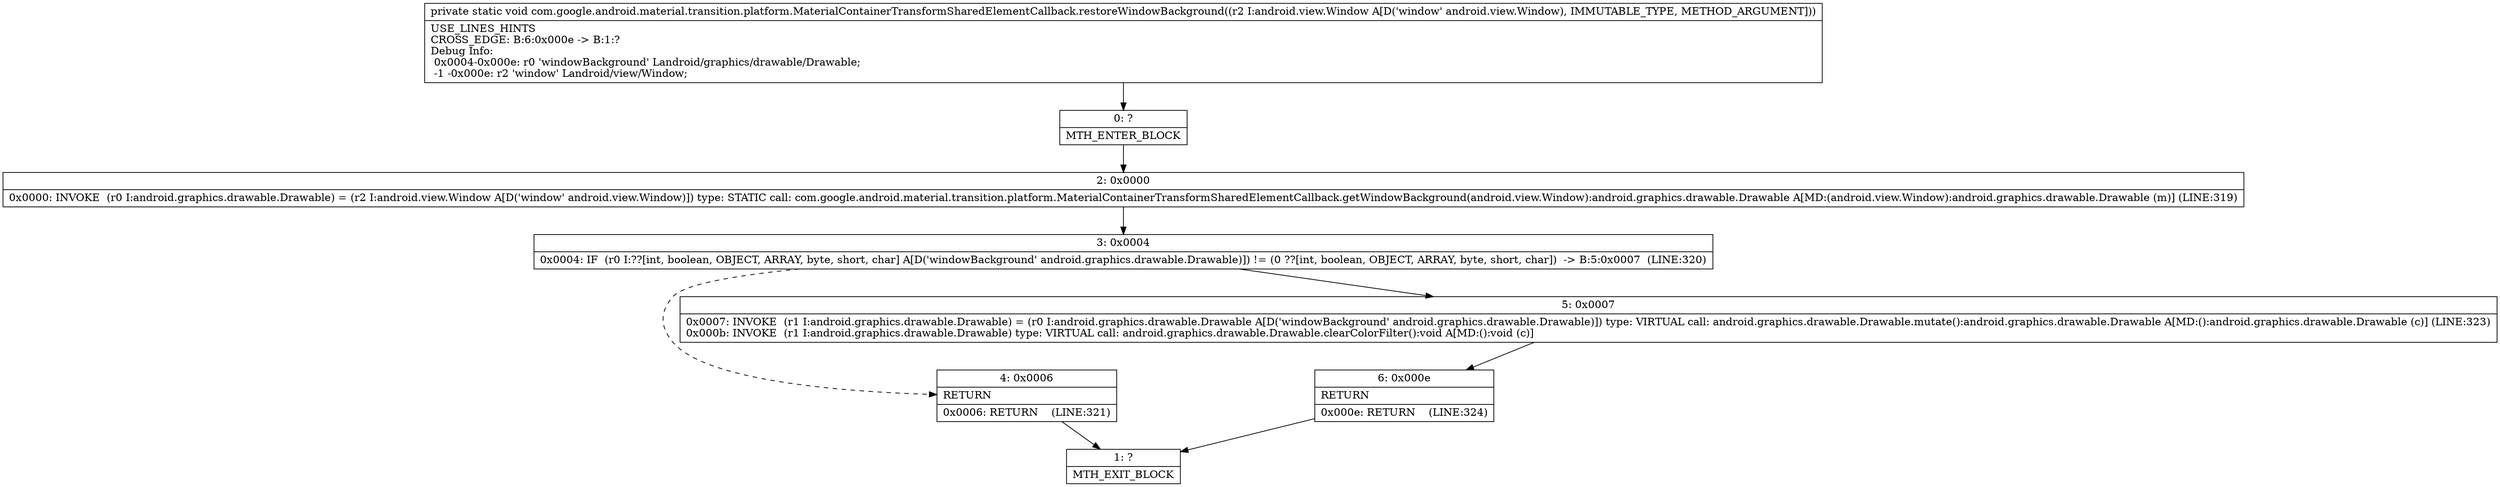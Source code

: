 digraph "CFG forcom.google.android.material.transition.platform.MaterialContainerTransformSharedElementCallback.restoreWindowBackground(Landroid\/view\/Window;)V" {
Node_0 [shape=record,label="{0\:\ ?|MTH_ENTER_BLOCK\l}"];
Node_2 [shape=record,label="{2\:\ 0x0000|0x0000: INVOKE  (r0 I:android.graphics.drawable.Drawable) = (r2 I:android.view.Window A[D('window' android.view.Window)]) type: STATIC call: com.google.android.material.transition.platform.MaterialContainerTransformSharedElementCallback.getWindowBackground(android.view.Window):android.graphics.drawable.Drawable A[MD:(android.view.Window):android.graphics.drawable.Drawable (m)] (LINE:319)\l}"];
Node_3 [shape=record,label="{3\:\ 0x0004|0x0004: IF  (r0 I:??[int, boolean, OBJECT, ARRAY, byte, short, char] A[D('windowBackground' android.graphics.drawable.Drawable)]) != (0 ??[int, boolean, OBJECT, ARRAY, byte, short, char])  \-\> B:5:0x0007  (LINE:320)\l}"];
Node_4 [shape=record,label="{4\:\ 0x0006|RETURN\l|0x0006: RETURN    (LINE:321)\l}"];
Node_1 [shape=record,label="{1\:\ ?|MTH_EXIT_BLOCK\l}"];
Node_5 [shape=record,label="{5\:\ 0x0007|0x0007: INVOKE  (r1 I:android.graphics.drawable.Drawable) = (r0 I:android.graphics.drawable.Drawable A[D('windowBackground' android.graphics.drawable.Drawable)]) type: VIRTUAL call: android.graphics.drawable.Drawable.mutate():android.graphics.drawable.Drawable A[MD:():android.graphics.drawable.Drawable (c)] (LINE:323)\l0x000b: INVOKE  (r1 I:android.graphics.drawable.Drawable) type: VIRTUAL call: android.graphics.drawable.Drawable.clearColorFilter():void A[MD:():void (c)]\l}"];
Node_6 [shape=record,label="{6\:\ 0x000e|RETURN\l|0x000e: RETURN    (LINE:324)\l}"];
MethodNode[shape=record,label="{private static void com.google.android.material.transition.platform.MaterialContainerTransformSharedElementCallback.restoreWindowBackground((r2 I:android.view.Window A[D('window' android.view.Window), IMMUTABLE_TYPE, METHOD_ARGUMENT]))  | USE_LINES_HINTS\lCROSS_EDGE: B:6:0x000e \-\> B:1:?\lDebug Info:\l  0x0004\-0x000e: r0 'windowBackground' Landroid\/graphics\/drawable\/Drawable;\l  \-1 \-0x000e: r2 'window' Landroid\/view\/Window;\l}"];
MethodNode -> Node_0;Node_0 -> Node_2;
Node_2 -> Node_3;
Node_3 -> Node_4[style=dashed];
Node_3 -> Node_5;
Node_4 -> Node_1;
Node_5 -> Node_6;
Node_6 -> Node_1;
}

